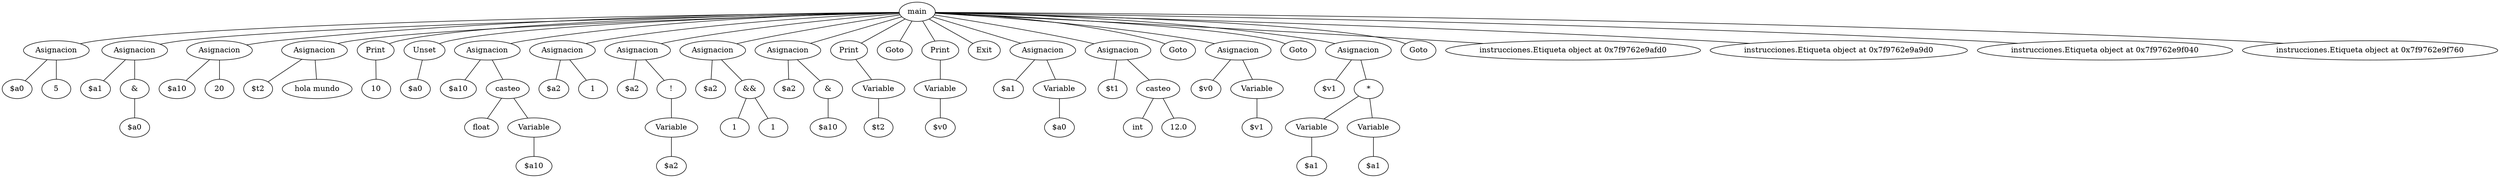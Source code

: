 graph {
	<expresiones.ExpresionVariable object at 0x7f9763c82df0> [label="$a0"]
	<expresiones.ExpresionNumero object at 0x7f9763c82d60> [label=5]
	<instrucciones.Asignacion object at 0x7f9763c82fa0> -- <expresiones.ExpresionVariable object at 0x7f9763c82df0>
	<instrucciones.Asignacion object at 0x7f9763c82fa0> [label="="]
	<instrucciones.Asignacion object at 0x7f9763c82fa0> -- <expresiones.ExpresionNumero object at 0x7f9763c82d60>
	<instrucciones.Asignacion object at 0x7f9763c82fa0> [label=Asignacion]
	<expresiones.ExpresionVariable object at 0x7f9763c82ee0> [label="$a1"]
	<expresiones.ExpresionVariable object at 0x7f9763c82e80> [label="$a0"]
	<expresiones.ExpresionPuntero object at 0x7f9763c82f70> [label="&"]
	<expresiones.ExpresionPuntero object at 0x7f9763c82f70> -- <expresiones.ExpresionVariable object at 0x7f9763c82e80>
	<instrucciones.Asignacion object at 0x7f9762e9a190> -- <expresiones.ExpresionVariable object at 0x7f9763c82ee0>
	<instrucciones.Asignacion object at 0x7f9762e9a190> [label="="]
	<instrucciones.Asignacion object at 0x7f9762e9a190> -- <expresiones.ExpresionPuntero object at 0x7f9763c82f70>
	<instrucciones.Asignacion object at 0x7f9762e9a190> [label=Asignacion]
	<expresiones.ExpresionVariable object at 0x7f9763c82c10> [label="$a10"]
	<expresiones.ExpresionNumero object at 0x7f9763c82e50> [label=20]
	<instrucciones.Asignacion object at 0x7f9762e9a2e0> -- <expresiones.ExpresionVariable object at 0x7f9763c82c10>
	<instrucciones.Asignacion object at 0x7f9762e9a2e0> [label="="]
	<instrucciones.Asignacion object at 0x7f9762e9a2e0> -- <expresiones.ExpresionNumero object at 0x7f9763c82e50>
	<instrucciones.Asignacion object at 0x7f9762e9a2e0> [label=Asignacion]
	<expresiones.ExpresionVariable object at 0x7f9763c82f10> [label="$t2"]
	<expresiones.ExpresionComilla object at 0x7f9762e9a370> [label="hola mundo"]
	<instrucciones.Asignacion object at 0x7f9762e9a130> -- <expresiones.ExpresionVariable object at 0x7f9763c82f10>
	<instrucciones.Asignacion object at 0x7f9762e9a130> [label="="]
	<instrucciones.Asignacion object at 0x7f9762e9a130> -- <expresiones.ExpresionComilla object at 0x7f9762e9a370>
	<instrucciones.Asignacion object at 0x7f9762e9a130> [label=Asignacion]
	<expresiones.ExpresionNumero object at 0x7f9763c82fd0> [label=10]
	<instrucciones.Print object at 0x7f9762e9a4f0> [label=print]
	<instrucciones.Print object at 0x7f9762e9a4f0> -- <expresiones.ExpresionNumero object at 0x7f9763c82fd0>
	<instrucciones.Print object at 0x7f9762e9a4f0> [label=Print]
	<expresiones.ExpresionVariable object at 0x7f9762e9a4c0> [label="$a0"]
	<instrucciones.Unset object at 0x7f9762e9a460> [label=unset]
	<instrucciones.Unset object at 0x7f9762e9a460> -- <expresiones.ExpresionVariable object at 0x7f9762e9a4c0>
	<instrucciones.Unset object at 0x7f9762e9a460> [label=Unset]
	<expresiones.ExpresionVariable object at 0x7f9762e9a5e0> [label="$a10"]
	float [label=float]
	<expresiones.ExpresionVariable object at 0x7f9762e9a220> [label="$a10"]
	<expresiones.ExpresionIdentificador object at 0x7f9762e9a3a0> [label=Variable]
	<expresiones.ExpresionIdentificador object at 0x7f9762e9a3a0> -- <expresiones.ExpresionVariable object at 0x7f9762e9a220>
	<expresiones.ExpresionCasteo object at 0x7f9762e9a790> [label=casteo]
	<expresiones.ExpresionCasteo object at 0x7f9762e9a790> -- float
	<expresiones.ExpresionCasteo object at 0x7f9762e9a790> -- <expresiones.ExpresionIdentificador object at 0x7f9762e9a3a0>
	<instrucciones.Asignacion object at 0x7f9762e9a670> -- <expresiones.ExpresionVariable object at 0x7f9762e9a5e0>
	<instrucciones.Asignacion object at 0x7f9762e9a670> [label="="]
	<instrucciones.Asignacion object at 0x7f9762e9a670> -- <expresiones.ExpresionCasteo object at 0x7f9762e9a790>
	<instrucciones.Asignacion object at 0x7f9762e9a670> [label=Asignacion]
	<expresiones.ExpresionVariable object at 0x7f9762e9a6a0> [label="$a2"]
	<expresiones.ExpresionNumero object at 0x7f9762e9a6d0> [label=1]
	<instrucciones.Asignacion object at 0x7f9762e9a730> -- <expresiones.ExpresionVariable object at 0x7f9762e9a6a0>
	<instrucciones.Asignacion object at 0x7f9762e9a730> [label="="]
	<instrucciones.Asignacion object at 0x7f9762e9a730> -- <expresiones.ExpresionNumero object at 0x7f9762e9a6d0>
	<instrucciones.Asignacion object at 0x7f9762e9a730> [label=Asignacion]
	<expresiones.ExpresionVariable object at 0x7f9763c82eb0> [label="$a2"]
	<expresiones.ExpresionVariable object at 0x7f9762e9a8e0> [label="$a2"]
	<expresiones.ExpresionIdentificador object at 0x7f9762e9a340> [label=Variable]
	<expresiones.ExpresionIdentificador object at 0x7f9762e9a340> -- <expresiones.ExpresionVariable object at 0x7f9762e9a8e0>
	<expresiones.ExpresionNot object at 0x7f9762e9a940> [label="!"]
	<expresiones.ExpresionNot object at 0x7f9762e9a940> -- <expresiones.ExpresionIdentificador object at 0x7f9762e9a340>
	<instrucciones.Asignacion object at 0x7f9762e9aa90> -- <expresiones.ExpresionVariable object at 0x7f9763c82eb0>
	<instrucciones.Asignacion object at 0x7f9762e9aa90> [label="="]
	<instrucciones.Asignacion object at 0x7f9762e9aa90> -- <expresiones.ExpresionNot object at 0x7f9762e9a940>
	<instrucciones.Asignacion object at 0x7f9762e9aa90> [label=Asignacion]
	<expresiones.ExpresionVariable object at 0x7f9762e9a910> [label="$a2"]
	<expresiones.ExpresionNumero object at 0x7f9762e9aa00> [label=1]
	<expresiones.ExpresionNumero object at 0x7f9762e9ab50> [label=1]
	<expresiones.ExpresionLogica object at 0x7f9762e9ab80> -- <expresiones.ExpresionNumero object at 0x7f9762e9aa00>
	<expresiones.ExpresionLogica object at 0x7f9762e9ab80> [label="&&"]
	<expresiones.ExpresionLogica object at 0x7f9762e9ab80> -- <expresiones.ExpresionNumero object at 0x7f9762e9ab50>
	<instrucciones.Asignacion object at 0x7f9762e9acd0> -- <expresiones.ExpresionVariable object at 0x7f9762e9a910>
	<instrucciones.Asignacion object at 0x7f9762e9acd0> [label="="]
	<instrucciones.Asignacion object at 0x7f9762e9acd0> -- <expresiones.ExpresionLogica object at 0x7f9762e9ab80>
	<instrucciones.Asignacion object at 0x7f9762e9acd0> [label=Asignacion]
	<expresiones.ExpresionVariable object at 0x7f9762e9aaf0> [label="$a2"]
	<expresiones.ExpresionVariable object at 0x7f9762e9a550> [label="$a10"]
	<expresiones.ExpresionPuntero object at 0x7f9762e9ab20> [label="&"]
	<expresiones.ExpresionPuntero object at 0x7f9762e9ab20> -- <expresiones.ExpresionVariable object at 0x7f9762e9a550>
	<instrucciones.Asignacion object at 0x7f9762e9ad90> -- <expresiones.ExpresionVariable object at 0x7f9762e9aaf0>
	<instrucciones.Asignacion object at 0x7f9762e9ad90> [label="="]
	<instrucciones.Asignacion object at 0x7f9762e9ad90> -- <expresiones.ExpresionPuntero object at 0x7f9762e9ab20>
	<instrucciones.Asignacion object at 0x7f9762e9ad90> [label=Asignacion]
	<expresiones.ExpresionVariable object at 0x7f9762e9a8b0> [label="$t2"]
	<expresiones.ExpresionIdentificador object at 0x7f9762e9a970> [label=Variable]
	<expresiones.ExpresionIdentificador object at 0x7f9762e9a970> -- <expresiones.ExpresionVariable object at 0x7f9762e9a8b0>
	<instrucciones.Print object at 0x7f9762e9ac10> [label=print]
	<instrucciones.Print object at 0x7f9762e9ac10> -- <expresiones.ExpresionIdentificador object at 0x7f9762e9a970>
	<instrucciones.Print object at 0x7f9762e9ac10> [label=Print]
	<instrucciones.Goto object at 0x7f9762e9ae50> [label=Goto]
	<expresiones.ExpresionVariable object at 0x7f9762e9afa0> [label="$v0"]
	<expresiones.ExpresionIdentificador object at 0x7f9762e9af70> [label=Variable]
	<expresiones.ExpresionIdentificador object at 0x7f9762e9af70> -- <expresiones.ExpresionVariable object at 0x7f9762e9afa0>
	<instrucciones.Print object at 0x7f9762e9f0d0> [label=print]
	<instrucciones.Print object at 0x7f9762e9f0d0> -- <expresiones.ExpresionIdentificador object at 0x7f9762e9af70>
	<instrucciones.Print object at 0x7f9762e9f0d0> [label=Print]
	<instrucciones.Exit object at 0x7f9762e9adf0> [label=Exit]
	<expresiones.ExpresionVariable object at 0x7f9762e9ac40> [label="$a1"]
	<expresiones.ExpresionVariable object at 0x7f9762e9f1f0> [label="$a0"]
	<expresiones.ExpresionIdentificador object at 0x7f9762e9f220> [label=Variable]
	<expresiones.ExpresionIdentificador object at 0x7f9762e9f220> -- <expresiones.ExpresionVariable object at 0x7f9762e9f1f0>
	<instrucciones.Asignacion object at 0x7f9762e9f2e0> -- <expresiones.ExpresionVariable object at 0x7f9762e9ac40>
	<instrucciones.Asignacion object at 0x7f9762e9f2e0> [label="="]
	<instrucciones.Asignacion object at 0x7f9762e9f2e0> -- <expresiones.ExpresionIdentificador object at 0x7f9762e9f220>
	<instrucciones.Asignacion object at 0x7f9762e9f2e0> [label=Asignacion]
	<expresiones.ExpresionVariable object at 0x7f9762e9ae80> [label="$t1"]
	int [label=int]
	<expresiones.ExpresionNumero object at 0x7f9762e9f190> [label=12.0]
	<expresiones.ExpresionCasteo object at 0x7f9762e9f370> [label=casteo]
	<expresiones.ExpresionCasteo object at 0x7f9762e9f370> -- int
	<expresiones.ExpresionCasteo object at 0x7f9762e9f370> -- <expresiones.ExpresionNumero object at 0x7f9762e9f190>
	<instrucciones.Asignacion object at 0x7f9762e9f430> -- <expresiones.ExpresionVariable object at 0x7f9762e9ae80>
	<instrucciones.Asignacion object at 0x7f9762e9f430> [label="="]
	<instrucciones.Asignacion object at 0x7f9762e9f430> -- <expresiones.ExpresionCasteo object at 0x7f9762e9f370>
	<instrucciones.Asignacion object at 0x7f9762e9f430> [label=Asignacion]
	<instrucciones.Goto object at 0x7f9762e9ae20> [label=Goto]
	<expresiones.ExpresionVariable object at 0x7f9762e9f3d0> [label="$v0"]
	<expresiones.ExpresionVariable object at 0x7f9762e9f3a0> [label="$v1"]
	<expresiones.ExpresionIdentificador object at 0x7f9762e9f070> [label=Variable]
	<expresiones.ExpresionIdentificador object at 0x7f9762e9f070> -- <expresiones.ExpresionVariable object at 0x7f9762e9f3a0>
	<instrucciones.Asignacion object at 0x7f9762e9f6a0> -- <expresiones.ExpresionVariable object at 0x7f9762e9f3d0>
	<instrucciones.Asignacion object at 0x7f9762e9f6a0> [label="="]
	<instrucciones.Asignacion object at 0x7f9762e9f6a0> -- <expresiones.ExpresionIdentificador object at 0x7f9762e9f070>
	<instrucciones.Asignacion object at 0x7f9762e9f6a0> [label=Asignacion]
	<instrucciones.Goto object at 0x7f9762e9f490> [label=Goto]
	<expresiones.ExpresionVariable object at 0x7f9762e9f730> [label="$v1"]
	<expresiones.ExpresionVariable object at 0x7f9762e9f5e0> [label="$a1"]
	<expresiones.ExpresionIdentificador object at 0x7f9762e9f7c0> [label=Variable]
	<expresiones.ExpresionIdentificador object at 0x7f9762e9f7c0> -- <expresiones.ExpresionVariable object at 0x7f9762e9f5e0>
	<expresiones.ExpresionVariable object at 0x7f9762e9f790> [label="$a1"]
	<expresiones.ExpresionIdentificador object at 0x7f9762e9f910> [label=Variable]
	<expresiones.ExpresionIdentificador object at 0x7f9762e9f910> -- <expresiones.ExpresionVariable object at 0x7f9762e9f790>
	<expresiones.ExpresionBinaria object at 0x7f9762e9f8e0> -- <expresiones.ExpresionIdentificador object at 0x7f9762e9f7c0>
	<expresiones.ExpresionBinaria object at 0x7f9762e9f8e0> [label="*"]
	<expresiones.ExpresionBinaria object at 0x7f9762e9f8e0> -- <expresiones.ExpresionIdentificador object at 0x7f9762e9f910>
	<instrucciones.Asignacion object at 0x7f9762e9fac0> -- <expresiones.ExpresionVariable object at 0x7f9762e9f730>
	<instrucciones.Asignacion object at 0x7f9762e9fac0> [label="="]
	<instrucciones.Asignacion object at 0x7f9762e9fac0> -- <expresiones.ExpresionBinaria object at 0x7f9762e9f8e0>
	<instrucciones.Asignacion object at 0x7f9762e9fac0> [label=Asignacion]
	<instrucciones.Goto object at 0x7f9762e9f520> [label=Goto]
	<instrucciones.EtiquetaMain object at 0x7f9762e9fa00> [label=main]
	<instrucciones.EtiquetaMain object at 0x7f9762e9fa00> -- <instrucciones.Asignacion object at 0x7f9763c82fa0>
	<instrucciones.EtiquetaMain object at 0x7f9762e9fa00> -- <instrucciones.Asignacion object at 0x7f9762e9a190>
	<instrucciones.EtiquetaMain object at 0x7f9762e9fa00> -- <instrucciones.Asignacion object at 0x7f9762e9a2e0>
	<instrucciones.EtiquetaMain object at 0x7f9762e9fa00> -- <instrucciones.Asignacion object at 0x7f9762e9a130>
	<instrucciones.EtiquetaMain object at 0x7f9762e9fa00> -- <instrucciones.Print object at 0x7f9762e9a4f0>
	<instrucciones.EtiquetaMain object at 0x7f9762e9fa00> -- <instrucciones.Unset object at 0x7f9762e9a460>
	<instrucciones.EtiquetaMain object at 0x7f9762e9fa00> -- <instrucciones.Asignacion object at 0x7f9762e9a670>
	<instrucciones.EtiquetaMain object at 0x7f9762e9fa00> -- <instrucciones.Asignacion object at 0x7f9762e9a730>
	<instrucciones.EtiquetaMain object at 0x7f9762e9fa00> -- <instrucciones.Asignacion object at 0x7f9762e9aa90>
	<instrucciones.EtiquetaMain object at 0x7f9762e9fa00> -- <instrucciones.Asignacion object at 0x7f9762e9acd0>
	<instrucciones.EtiquetaMain object at 0x7f9762e9fa00> -- <instrucciones.Asignacion object at 0x7f9762e9ad90>
	<instrucciones.EtiquetaMain object at 0x7f9762e9fa00> -- <instrucciones.Print object at 0x7f9762e9ac10>
	<instrucciones.EtiquetaMain object at 0x7f9762e9fa00> -- <instrucciones.Goto object at 0x7f9762e9ae50>
	<instrucciones.EtiquetaMain object at 0x7f9762e9fa00> -- <instrucciones.Etiqueta object at 0x7f9762e9afd0>
	<instrucciones.EtiquetaMain object at 0x7f9762e9fa00> -- <instrucciones.Print object at 0x7f9762e9f0d0>
	<instrucciones.EtiquetaMain object at 0x7f9762e9fa00> -- <instrucciones.Exit object at 0x7f9762e9adf0>
	<instrucciones.EtiquetaMain object at 0x7f9762e9fa00> -- <instrucciones.Etiqueta object at 0x7f9762e9a9d0>
	<instrucciones.EtiquetaMain object at 0x7f9762e9fa00> -- <instrucciones.Asignacion object at 0x7f9762e9f2e0>
	<instrucciones.EtiquetaMain object at 0x7f9762e9fa00> -- <instrucciones.Asignacion object at 0x7f9762e9f430>
	<instrucciones.EtiquetaMain object at 0x7f9762e9fa00> -- <instrucciones.Goto object at 0x7f9762e9ae20>
	<instrucciones.EtiquetaMain object at 0x7f9762e9fa00> -- <instrucciones.Etiqueta object at 0x7f9762e9f040>
	<instrucciones.EtiquetaMain object at 0x7f9762e9fa00> -- <instrucciones.Asignacion object at 0x7f9762e9f6a0>
	<instrucciones.EtiquetaMain object at 0x7f9762e9fa00> -- <instrucciones.Goto object at 0x7f9762e9f490>
	<instrucciones.EtiquetaMain object at 0x7f9762e9fa00> -- <instrucciones.Etiqueta object at 0x7f9762e9f760>
	<instrucciones.EtiquetaMain object at 0x7f9762e9fa00> -- <instrucciones.Asignacion object at 0x7f9762e9fac0>
	<instrucciones.EtiquetaMain object at 0x7f9762e9fa00> -- <instrucciones.Goto object at 0x7f9762e9f520>
}
